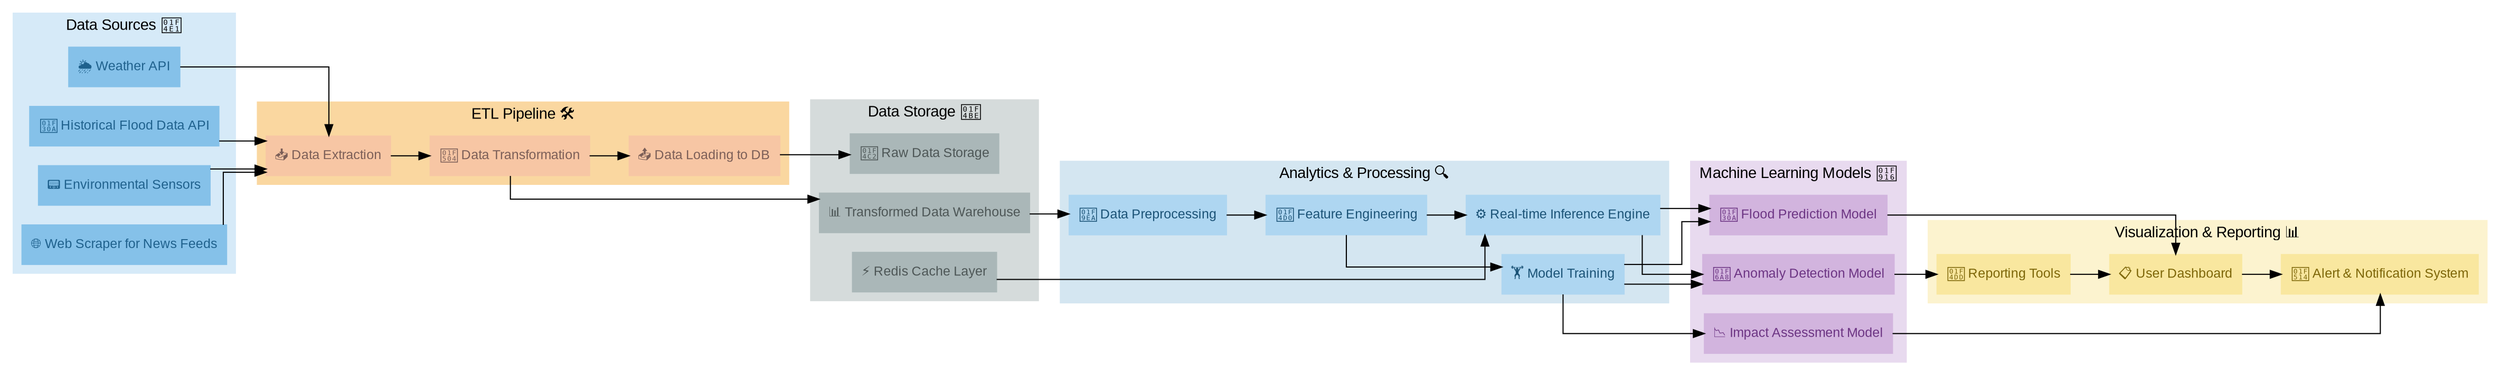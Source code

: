 digraph DetailedProjectArchitecture {
    // General Graph Settings
    rankdir=LR;
    splines=ortho;
    fontname="Arial";
    node [shape=rectangle, style=filled, fontname="Arial", fontsize=12];

    // Data Sources
    subgraph cluster_data_sources {
        label="Data Sources 📡";
        style=filled;
        color="#D6EAF8"; // Light blue-gray
        API1 [label="🌦️ Weather API", color="#85C1E9", fontcolor="#1F618D"];
        API2 [label="🌊 Historical Flood Data API", color="#85C1E9", fontcolor="#1F618D"];
        Sensor [label="📟 Environmental Sensors", color="#85C1E9", fontcolor="#1F618D"];
        WebScraper [label="🌐 Web Scraper for News Feeds", color="#85C1E9", fontcolor="#1F618D"];
    }

    // ETL Process
    subgraph cluster_etl {
        label="ETL Pipeline 🛠️";
        style=filled;
        color="#FAD7A0"; // Light orange
        Extract [label="📥 Data Extraction", color="#F7C6A4", fontcolor="#7B5E57"];
        Transform [label="🔄 Data Transformation", color="#F7C6A4", fontcolor="#7B5E57"];
        Load [label="📤 Data Loading to DB", color="#F7C6A4", fontcolor="#7B5E57"];
    }

    // Databases
    subgraph cluster_databases {
        label="Data Storage 💾";
        style=filled;
        color="#D5DBDB"; // Light gray
        RawDB [label="📂 Raw Data Storage", color="#AAB7B8", fontcolor="#4D5656"];
        TransformedDB [label="📊 Transformed Data Warehouse", color="#AAB7B8", fontcolor="#4D5656"];
        Cache [label="⚡ Redis Cache Layer", color="#AAB7B8", fontcolor="#4D5656"];
    }

    // Data Processing and Analytics
    subgraph cluster_analytics {
        label="Analytics & Processing 🔍";
        style=filled;
        color="#D4E6F1"; // Light blue
        Preprocess [label="🧪 Data Preprocessing", color="#AED6F1", fontcolor="#1A5276"];
        FeatureEng [label="📐 Feature Engineering", color="#AED6F1", fontcolor="#1A5276"];
        ModelTraining [label="🏋️ Model Training", color="#AED6F1", fontcolor="#1A5276"];
        RealTimeInference [label="⚙️ Real-time Inference Engine", color="#AED6F1", fontcolor="#1A5276"];
    }

    // Machine Learning Models
    subgraph cluster_ml {
        label="Machine Learning Models 🤖";
        style=filled;
        color="#E8DAEF"; // Light purple
        Model1 [label="🌊 Flood Prediction Model", color="#D2B4DE", fontcolor="#6C3483"];
        Model2 [label="🚨 Anomaly Detection Model", color="#D2B4DE", fontcolor="#6C3483"];
        Model3 [label="📉 Impact Assessment Model", color="#D2B4DE", fontcolor="#6C3483"];
    }

    // Visualization and Reporting
    subgraph cluster_visualization {
        label="Visualization & Reporting 📊";
        style=filled;
        color="#FCF3CF"; // Light yellow
        Dashboard [label="📋 User Dashboard", color="#F9E79F", fontcolor="#7D6608"];
        Reporting [label="📝 Reporting Tools", color="#F9E79F", fontcolor="#7D6608"];
        Alerts [label="🔔 Alert & Notification System", color="#F9E79F", fontcolor="#7D6608"];
    }

    // Connections
    // Data Sources to ETL
    API1 -> Extract;
    API2 -> Extract;
    Sensor -> Extract;
    WebScraper -> Extract;

    // ETL to Databases
    Extract -> Transform;
    Transform -> Load;
    Load -> RawDB;
    Transform -> TransformedDB;

    // Databases to Analytics
    TransformedDB -> Preprocess;
    Cache -> RealTimeInference;
    Preprocess -> FeatureEng;
    FeatureEng -> ModelTraining;
    FeatureEng -> RealTimeInference;

    // Analytics to ML Models
    ModelTraining -> Model1;
    ModelTraining -> Model2;
    ModelTraining -> Model3;
    RealTimeInference -> Model1;
    RealTimeInference -> Model2;

    // ML Models to Visualization
    Model1 -> Dashboard;
    Model2 -> Reporting;
    Model3 -> Alerts;
    Dashboard -> Alerts;
    Reporting -> Dashboard;
}

